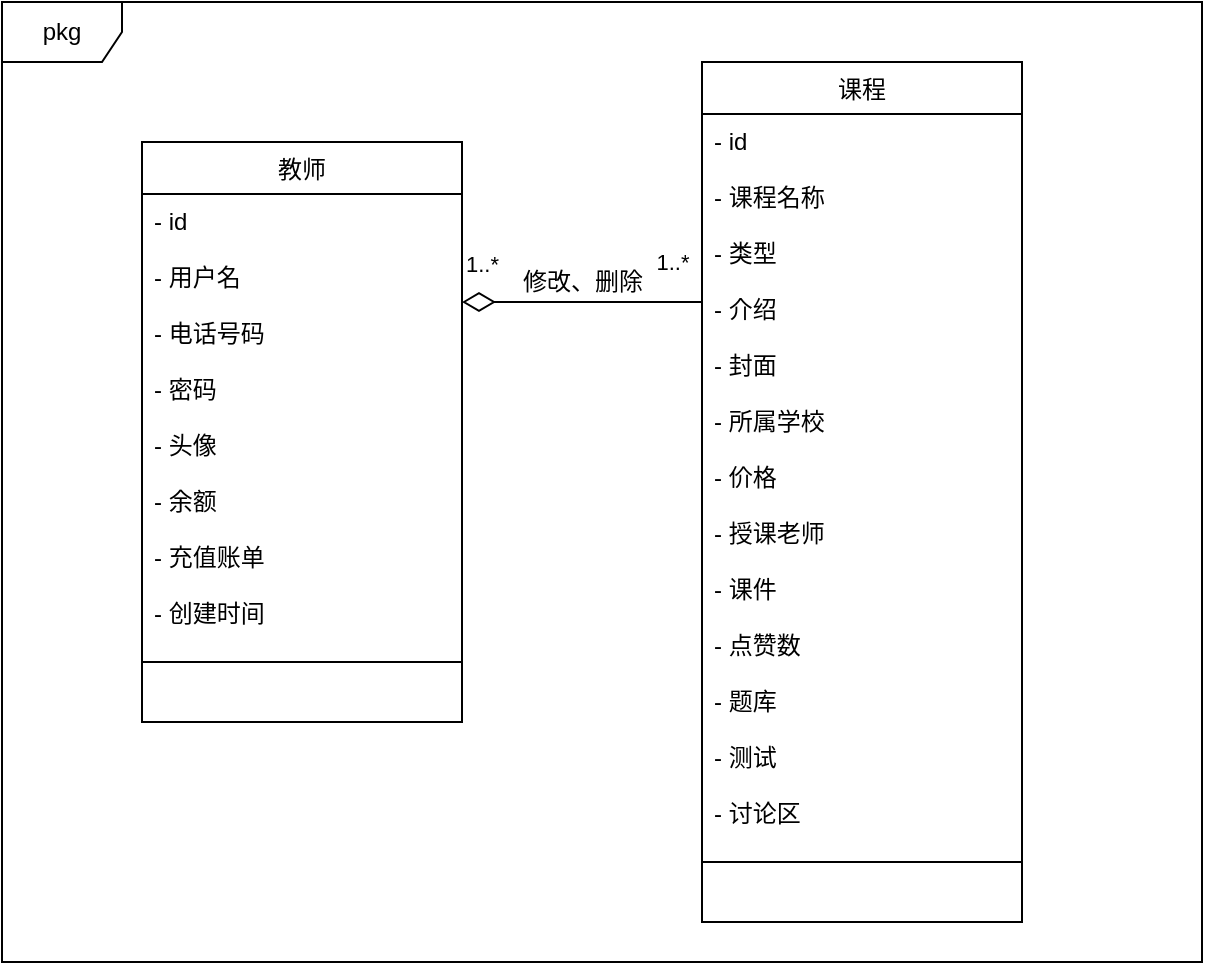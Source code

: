 <mxfile version="14.6.6" type="github">
  <diagram id="XyubVdRra6j7Q60mTtiW" name="第 1 页">
    <mxGraphModel dx="1037" dy="532" grid="1" gridSize="10" guides="1" tooltips="1" connect="1" arrows="1" fold="1" page="1" pageScale="1" pageWidth="850" pageHeight="1100" math="0" shadow="0">
      <root>
        <mxCell id="0" />
        <mxCell id="1" parent="0" />
        <mxCell id="MBQJDTBzXs8wUT_l3a-9-1" value="pkg" style="shape=umlFrame;whiteSpace=wrap;html=1;strokeColor=#000000;" parent="1" vertex="1">
          <mxGeometry x="90" y="170" width="600" height="480" as="geometry" />
        </mxCell>
        <mxCell id="MBQJDTBzXs8wUT_l3a-9-2" value="教师" style="swimlane;fontStyle=0;childLayout=stackLayout;horizontal=1;startSize=26;horizontalStack=0;resizeParent=1;resizeParentMax=0;resizeLast=0;collapsible=1;marginBottom=0;" parent="1" vertex="1">
          <mxGeometry x="160" y="240" width="160" height="290" as="geometry" />
        </mxCell>
        <mxCell id="MBQJDTBzXs8wUT_l3a-9-3" value="- id&#xa;&#xa;- 用户名&#xa;&#xa;- 电话号码&#xa;&#xa;- 密码&#xa;&#xa;- 头像&#xa;&#xa;- 余额&#xa;&#xa;- 充值账单&#xa;&#xa;- 创建时间" style="text;align=left;verticalAlign=top;spacingLeft=4;spacingRight=4;overflow=hidden;rotatable=0;points=[[0,0.5],[1,0.5]];portConstraint=eastwest;" parent="MBQJDTBzXs8wUT_l3a-9-2" vertex="1">
          <mxGeometry y="26" width="160" height="264" as="geometry" />
        </mxCell>
        <mxCell id="85hLINDJn4XCxi1fhXmT-1" value="" style="endArrow=none;startArrow=none;endFill=0;startFill=0;endSize=8;html=1;verticalAlign=bottom;labelBackgroundColor=none;strokeWidth=1;" edge="1" parent="MBQJDTBzXs8wUT_l3a-9-2">
          <mxGeometry width="160" relative="1" as="geometry">
            <mxPoint y="260" as="sourcePoint" />
            <mxPoint x="160" y="260" as="targetPoint" />
          </mxGeometry>
        </mxCell>
        <mxCell id="MBQJDTBzXs8wUT_l3a-9-4" value="1..*" style="endArrow=none;html=1;endSize=12;startArrow=diamondThin;startSize=14;startFill=0;edgeStyle=orthogonalEdgeStyle;align=left;verticalAlign=bottom;endFill=0;" parent="1" edge="1">
          <mxGeometry x="-1" y="10" relative="1" as="geometry">
            <mxPoint x="320" y="320" as="sourcePoint" />
            <mxPoint x="440" y="320" as="targetPoint" />
            <mxPoint as="offset" />
          </mxGeometry>
        </mxCell>
        <mxCell id="MBQJDTBzXs8wUT_l3a-9-5" value="1..*" style="edgeLabel;html=1;align=center;verticalAlign=middle;resizable=0;points=[];" parent="MBQJDTBzXs8wUT_l3a-9-4" vertex="1" connectable="0">
          <mxGeometry x="0.767" y="3" relative="1" as="geometry">
            <mxPoint x="-1" y="-17" as="offset" />
          </mxGeometry>
        </mxCell>
        <mxCell id="MBQJDTBzXs8wUT_l3a-9-6" value="课程" style="swimlane;fontStyle=0;childLayout=stackLayout;horizontal=1;startSize=26;horizontalStack=0;resizeParent=1;resizeParentMax=0;resizeLast=0;collapsible=1;marginBottom=0;" parent="1" vertex="1">
          <mxGeometry x="440" y="200" width="160" height="430" as="geometry" />
        </mxCell>
        <mxCell id="MBQJDTBzXs8wUT_l3a-9-7" value="- id&#xa;&#xa;- 课程名称&#xa;&#xa;- 类型&#xa;&#xa;- 介绍&#xa;&#xa;- 封面&#xa;&#xa;- 所属学校&#xa;&#xa;- 价格&#xa;&#xa;- 授课老师&#xa;&#xa;- 课件&#xa;&#xa;- 点赞数&#xa;&#xa;- 题库&#xa;&#xa;- 测试&#xa;&#xa;- 讨论区" style="text;align=left;verticalAlign=top;spacingLeft=4;spacingRight=4;overflow=hidden;rotatable=0;points=[[0,0.5],[1,0.5]];portConstraint=eastwest;" parent="MBQJDTBzXs8wUT_l3a-9-6" vertex="1">
          <mxGeometry y="26" width="160" height="404" as="geometry" />
        </mxCell>
        <mxCell id="85hLINDJn4XCxi1fhXmT-2" value="" style="endArrow=none;startArrow=none;endFill=0;startFill=0;endSize=8;html=1;verticalAlign=bottom;labelBackgroundColor=none;strokeWidth=1;" edge="1" parent="MBQJDTBzXs8wUT_l3a-9-6">
          <mxGeometry width="160" relative="1" as="geometry">
            <mxPoint y="400" as="sourcePoint" />
            <mxPoint x="160" y="400" as="targetPoint" />
          </mxGeometry>
        </mxCell>
        <mxCell id="MBQJDTBzXs8wUT_l3a-9-8" value="修改、删除" style="text;html=1;resizable=0;autosize=1;align=center;verticalAlign=middle;points=[];fillColor=none;strokeColor=none;rounded=0;" parent="1" vertex="1">
          <mxGeometry x="340" y="300" width="80" height="20" as="geometry" />
        </mxCell>
      </root>
    </mxGraphModel>
  </diagram>
</mxfile>
